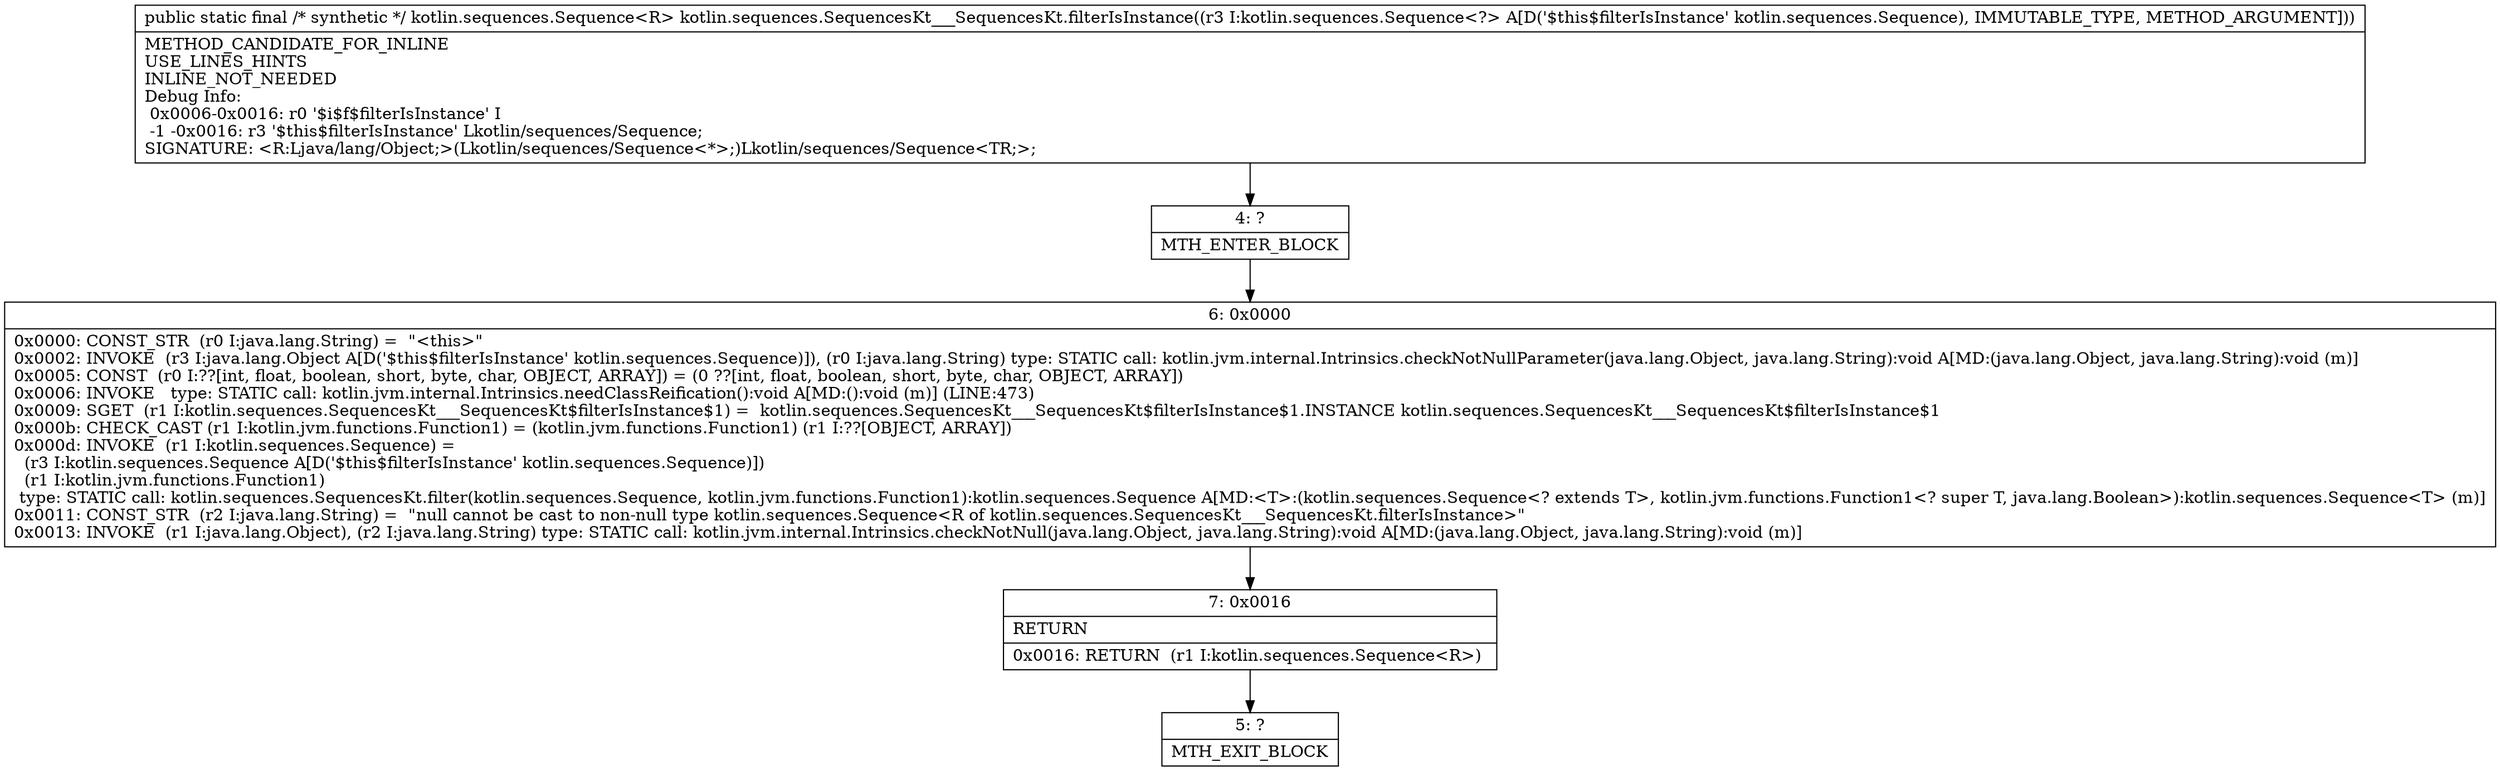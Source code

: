 digraph "CFG forkotlin.sequences.SequencesKt___SequencesKt.filterIsInstance(Lkotlin\/sequences\/Sequence;)Lkotlin\/sequences\/Sequence;" {
Node_4 [shape=record,label="{4\:\ ?|MTH_ENTER_BLOCK\l}"];
Node_6 [shape=record,label="{6\:\ 0x0000|0x0000: CONST_STR  (r0 I:java.lang.String) =  \"\<this\>\" \l0x0002: INVOKE  (r3 I:java.lang.Object A[D('$this$filterIsInstance' kotlin.sequences.Sequence)]), (r0 I:java.lang.String) type: STATIC call: kotlin.jvm.internal.Intrinsics.checkNotNullParameter(java.lang.Object, java.lang.String):void A[MD:(java.lang.Object, java.lang.String):void (m)]\l0x0005: CONST  (r0 I:??[int, float, boolean, short, byte, char, OBJECT, ARRAY]) = (0 ??[int, float, boolean, short, byte, char, OBJECT, ARRAY]) \l0x0006: INVOKE   type: STATIC call: kotlin.jvm.internal.Intrinsics.needClassReification():void A[MD:():void (m)] (LINE:473)\l0x0009: SGET  (r1 I:kotlin.sequences.SequencesKt___SequencesKt$filterIsInstance$1) =  kotlin.sequences.SequencesKt___SequencesKt$filterIsInstance$1.INSTANCE kotlin.sequences.SequencesKt___SequencesKt$filterIsInstance$1 \l0x000b: CHECK_CAST (r1 I:kotlin.jvm.functions.Function1) = (kotlin.jvm.functions.Function1) (r1 I:??[OBJECT, ARRAY]) \l0x000d: INVOKE  (r1 I:kotlin.sequences.Sequence) = \l  (r3 I:kotlin.sequences.Sequence A[D('$this$filterIsInstance' kotlin.sequences.Sequence)])\l  (r1 I:kotlin.jvm.functions.Function1)\l type: STATIC call: kotlin.sequences.SequencesKt.filter(kotlin.sequences.Sequence, kotlin.jvm.functions.Function1):kotlin.sequences.Sequence A[MD:\<T\>:(kotlin.sequences.Sequence\<? extends T\>, kotlin.jvm.functions.Function1\<? super T, java.lang.Boolean\>):kotlin.sequences.Sequence\<T\> (m)]\l0x0011: CONST_STR  (r2 I:java.lang.String) =  \"null cannot be cast to non\-null type kotlin.sequences.Sequence\<R of kotlin.sequences.SequencesKt___SequencesKt.filterIsInstance\>\" \l0x0013: INVOKE  (r1 I:java.lang.Object), (r2 I:java.lang.String) type: STATIC call: kotlin.jvm.internal.Intrinsics.checkNotNull(java.lang.Object, java.lang.String):void A[MD:(java.lang.Object, java.lang.String):void (m)]\l}"];
Node_7 [shape=record,label="{7\:\ 0x0016|RETURN\l|0x0016: RETURN  (r1 I:kotlin.sequences.Sequence\<R\>) \l}"];
Node_5 [shape=record,label="{5\:\ ?|MTH_EXIT_BLOCK\l}"];
MethodNode[shape=record,label="{public static final \/* synthetic *\/ kotlin.sequences.Sequence\<R\> kotlin.sequences.SequencesKt___SequencesKt.filterIsInstance((r3 I:kotlin.sequences.Sequence\<?\> A[D('$this$filterIsInstance' kotlin.sequences.Sequence), IMMUTABLE_TYPE, METHOD_ARGUMENT]))  | METHOD_CANDIDATE_FOR_INLINE\lUSE_LINES_HINTS\lINLINE_NOT_NEEDED\lDebug Info:\l  0x0006\-0x0016: r0 '$i$f$filterIsInstance' I\l  \-1 \-0x0016: r3 '$this$filterIsInstance' Lkotlin\/sequences\/Sequence;\lSIGNATURE: \<R:Ljava\/lang\/Object;\>(Lkotlin\/sequences\/Sequence\<*\>;)Lkotlin\/sequences\/Sequence\<TR;\>;\l}"];
MethodNode -> Node_4;Node_4 -> Node_6;
Node_6 -> Node_7;
Node_7 -> Node_5;
}

